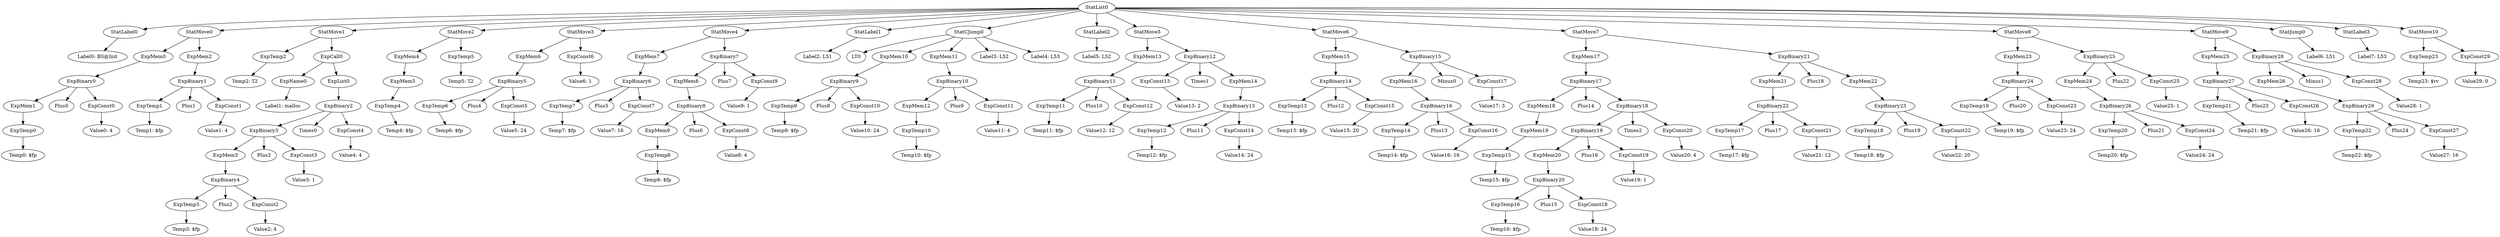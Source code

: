 digraph {
	ordering = out;
	ExpConst29 -> "Value29: 0";
	StatMove10 -> ExpTemp23;
	StatMove10 -> ExpConst29;
	StatJump0 -> "Label6: L51";
	ExpConst27 -> "Value27: 16";
	ExpTemp22 -> "Temp22: $fp";
	StatMove9 -> ExpMem25;
	StatMove9 -> ExpBinary28;
	ExpMem26 -> ExpBinary29;
	ExpMem25 -> ExpBinary27;
	ExpTemp21 -> "Temp21: $fp";
	ExpConst25 -> "Value25: 1";
	ExpBinary25 -> ExpMem24;
	ExpBinary25 -> Plus22;
	ExpBinary25 -> ExpConst25;
	ExpMem24 -> ExpBinary26;
	ExpBinary26 -> ExpTemp20;
	ExpBinary26 -> Plus21;
	ExpBinary26 -> ExpConst24;
	StatMove8 -> ExpMem23;
	StatMove8 -> ExpBinary25;
	ExpMem23 -> ExpBinary24;
	ExpBinary24 -> ExpTemp19;
	ExpBinary24 -> Plus20;
	ExpBinary24 -> ExpConst23;
	ExpMem22 -> ExpBinary23;
	ExpConst22 -> "Value22: 20";
	ExpTemp18 -> "Temp18: $fp";
	ExpBinary21 -> ExpMem21;
	ExpBinary21 -> Plus18;
	ExpBinary21 -> ExpMem22;
	ExpConst21 -> "Value21: 12";
	ExpBinary28 -> ExpMem26;
	ExpBinary28 -> Minus1;
	ExpBinary28 -> ExpConst28;
	ExpConst4 -> "Value4: 4";
	ExpConst6 -> "Value6: 1";
	ExpMem1 -> ExpTemp0;
	ExpTemp23 -> "Temp23: $rv";
	ExpTemp17 -> "Temp17: $fp";
	ExpMem9 -> ExpTemp8;
	ExpBinary8 -> ExpMem9;
	ExpBinary8 -> Plus6;
	ExpBinary8 -> ExpConst8;
	ExpConst24 -> "Value24: 24";
	StatMove3 -> ExpMem6;
	StatMove3 -> ExpConst6;
	ExpMem6 -> ExpBinary5;
	ExpBinary5 -> ExpTemp6;
	ExpBinary5 -> Plus4;
	ExpBinary5 -> ExpConst5;
	ExpTemp6 -> "Temp6: $fp";
	ExpTemp7 -> "Temp7: $fp";
	ExpTemp0 -> "Temp0: $fp";
	ExpTemp4 -> "Temp4: $fp";
	ExpBinary27 -> ExpTemp21;
	ExpBinary27 -> Plus23;
	ExpBinary27 -> ExpConst26;
	ExpList0 -> ExpBinary2;
	StatCJump0 -> LT0;
	StatCJump0 -> ExpMem10;
	StatCJump0 -> ExpMem11;
	StatCJump0 -> "Label3: L52";
	StatCJump0 -> "Label4: L53";
	ExpConst16 -> "Value16: 16";
	ExpMem8 -> ExpBinary8;
	ExpBinary2 -> ExpBinary3;
	ExpBinary2 -> Times0;
	ExpBinary2 -> ExpConst4;
	ExpTemp19 -> "Temp19: $fp";
	ExpBinary22 -> ExpTemp17;
	ExpBinary22 -> Plus17;
	ExpBinary22 -> ExpConst21;
	StatLabel0 -> "Label0: BS@Init";
	ExpMem5 -> ExpTemp4;
	ExpConst17 -> "Value17: 3";
	ExpBinary1 -> ExpTemp1;
	ExpBinary1 -> Plus1;
	ExpBinary1 -> ExpConst1;
	ExpConst10 -> "Value10: 24";
	ExpTemp16 -> "Temp16: $fp";
	ExpMem0 -> ExpBinary0;
	ExpMem3 -> ExpBinary4;
	StatMove0 -> ExpMem0;
	StatMove0 -> ExpMem2;
	ExpBinary11 -> ExpTemp11;
	ExpBinary11 -> Plus10;
	ExpBinary11 -> ExpConst12;
	ExpMem4 -> ExpMem5;
	ExpBinary0 -> ExpMem1;
	ExpBinary0 -> Plus0;
	ExpBinary0 -> ExpConst0;
	ExpMem20 -> ExpBinary20;
	ExpConst0 -> "Value0: 4";
	ExpTemp1 -> "Temp1: $fp";
	ExpBinary4 -> ExpTemp3;
	ExpBinary4 -> Plus2;
	ExpBinary4 -> ExpConst2;
	ExpConst15 -> "Value15: 20";
	ExpMem21 -> ExpBinary22;
	ExpConst5 -> "Value5: 24";
	StatLabel3 -> "Label7: L53";
	ExpMem7 -> ExpBinary6;
	ExpBinary3 -> ExpMem3;
	ExpBinary3 -> Plus3;
	ExpBinary3 -> ExpConst3;
	ExpConst26 -> "Value26: 16";
	ExpConst2 -> "Value2: 4";
	ExpConst1 -> "Value1: 4";
	ExpMem15 -> ExpBinary14;
	ExpTemp8 -> "Temp8: $fp";
	ExpConst12 -> "Value12: 12";
	StatMove1 -> ExpTemp2;
	StatMove1 -> ExpCall0;
	ExpMem13 -> ExpBinary11;
	ExpTemp2 -> "Temp2: T2";
	ExpTemp20 -> "Temp20: $fp";
	ExpConst8 -> "Value8: 4";
	ExpName0 -> "Label1: malloc";
	ExpMem14 -> ExpBinary13;
	ExpMem2 -> ExpBinary1;
	ExpConst23 -> "Value23: 24";
	ExpTemp12 -> "Temp12: $fp";
	ExpCall0 -> ExpName0;
	ExpCall0 -> ExpList0;
	ExpTemp3 -> "Temp3: $fp";
	ExpConst7 -> "Value7: 16";
	ExpBinary6 -> ExpTemp7;
	ExpBinary6 -> Plus5;
	ExpBinary6 -> ExpConst7;
	ExpMem16 -> ExpBinary16;
	ExpConst3 -> "Value3: 1";
	StatLabel1 -> "Label2: L51";
	ExpTemp9 -> "Temp9: $fp";
	ExpBinary7 -> ExpMem8;
	ExpBinary7 -> Plus7;
	ExpBinary7 -> ExpConst9;
	ExpBinary9 -> ExpTemp9;
	ExpBinary9 -> Plus8;
	ExpBinary9 -> ExpConst10;
	ExpBinary18 -> ExpBinary19;
	ExpBinary18 -> Times2;
	ExpBinary18 -> ExpConst20;
	ExpMem10 -> ExpBinary9;
	ExpTemp10 -> "Temp10: $fp";
	ExpMem12 -> ExpTemp10;
	ExpBinary10 -> ExpMem12;
	ExpBinary10 -> Plus9;
	ExpBinary10 -> ExpConst11;
	ExpMem17 -> ExpBinary17;
	StatMove7 -> ExpMem17;
	StatMove7 -> ExpBinary21;
	StatList0 -> StatLabel0;
	StatList0 -> StatMove0;
	StatList0 -> StatMove1;
	StatList0 -> StatMove2;
	StatList0 -> StatMove3;
	StatList0 -> StatMove4;
	StatList0 -> StatLabel1;
	StatList0 -> StatCJump0;
	StatList0 -> StatLabel2;
	StatList0 -> StatMove5;
	StatList0 -> StatMove6;
	StatList0 -> StatMove7;
	StatList0 -> StatMove8;
	StatList0 -> StatMove9;
	StatList0 -> StatJump0;
	StatList0 -> StatLabel3;
	StatList0 -> StatMove10;
	ExpConst11 -> "Value11: 4";
	ExpMem11 -> ExpBinary10;
	ExpConst9 -> "Value9: 1";
	StatMove4 -> ExpMem7;
	StatMove4 -> ExpBinary7;
	StatMove5 -> ExpMem13;
	StatMove5 -> ExpBinary12;
	StatLabel2 -> "Label5: L52";
	ExpTemp11 -> "Temp11: $fp";
	ExpConst13 -> "Value13: 2";
	ExpTemp13 -> "Temp13: $fp";
	ExpConst18 -> "Value18: 24";
	ExpBinary12 -> ExpConst13;
	ExpBinary12 -> Times1;
	ExpBinary12 -> ExpMem14;
	ExpBinary23 -> ExpTemp18;
	ExpBinary23 -> Plus19;
	ExpBinary23 -> ExpConst22;
	StatMove2 -> ExpMem4;
	StatMove2 -> ExpTemp5;
	ExpBinary13 -> ExpTemp12;
	ExpBinary13 -> Plus11;
	ExpBinary13 -> ExpConst14;
	ExpConst20 -> "Value20: 4";
	ExpConst14 -> "Value14: 24";
	ExpBinary29 -> ExpTemp22;
	ExpBinary29 -> Plus24;
	ExpBinary29 -> ExpConst27;
	ExpBinary14 -> ExpTemp13;
	ExpBinary14 -> Plus12;
	ExpBinary14 -> ExpConst15;
	ExpConst19 -> "Value19: 1";
	ExpTemp14 -> "Temp14: $fp";
	ExpConst28 -> "Value28: 1";
	ExpBinary16 -> ExpTemp14;
	ExpBinary16 -> Plus13;
	ExpBinary16 -> ExpConst16;
	ExpBinary15 -> ExpMem16;
	ExpBinary15 -> Minus0;
	ExpBinary15 -> ExpConst17;
	ExpTemp15 -> "Temp15: $fp";
	StatMove6 -> ExpMem15;
	StatMove6 -> ExpBinary15;
	ExpMem19 -> ExpTemp15;
	ExpMem18 -> ExpMem19;
	ExpTemp5 -> "Temp5: T2";
	ExpBinary17 -> ExpMem18;
	ExpBinary17 -> Plus14;
	ExpBinary17 -> ExpBinary18;
	ExpBinary20 -> ExpTemp16;
	ExpBinary20 -> Plus15;
	ExpBinary20 -> ExpConst18;
	ExpBinary19 -> ExpMem20;
	ExpBinary19 -> Plus16;
	ExpBinary19 -> ExpConst19;
}

